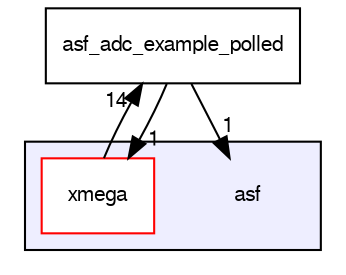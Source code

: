 digraph G {
  compound=true
  node [ fontsize="10", fontname="FreeSans"];
  edge [ labelfontsize="10", labelfontname="FreeSans"];
  subgraph clusterdir_78e98c194406f0564c155dc4e3a65e25 {
    graph [ bgcolor="#eeeeff", pencolor="black", label="" URL="dir_78e98c194406f0564c155dc4e3a65e25.html"];
    dir_78e98c194406f0564c155dc4e3a65e25 [shape=plaintext label="asf"];
    dir_1bfdd21ed7956c05b9d05e75709f878b [shape=box label="xmega" color="red" fillcolor="white" style="filled" URL="dir_1bfdd21ed7956c05b9d05e75709f878b.html"];
  }
  dir_a3daf184e2a07ef4b49807f50f1e84df [shape=box label="asf_adc_example_polled" URL="dir_a3daf184e2a07ef4b49807f50f1e84df.html"];
  dir_a3daf184e2a07ef4b49807f50f1e84df->dir_78e98c194406f0564c155dc4e3a65e25 [headlabel="1", labeldistance=1.5 headhref="dir_000037_000000.html"];
  dir_a3daf184e2a07ef4b49807f50f1e84df->dir_1bfdd21ed7956c05b9d05e75709f878b [headlabel="1", labeldistance=1.5 headhref="dir_000037_000001.html"];
  dir_1bfdd21ed7956c05b9d05e75709f878b->dir_a3daf184e2a07ef4b49807f50f1e84df [headlabel="14", labeldistance=1.5 headhref="dir_000001_000037.html"];
}
